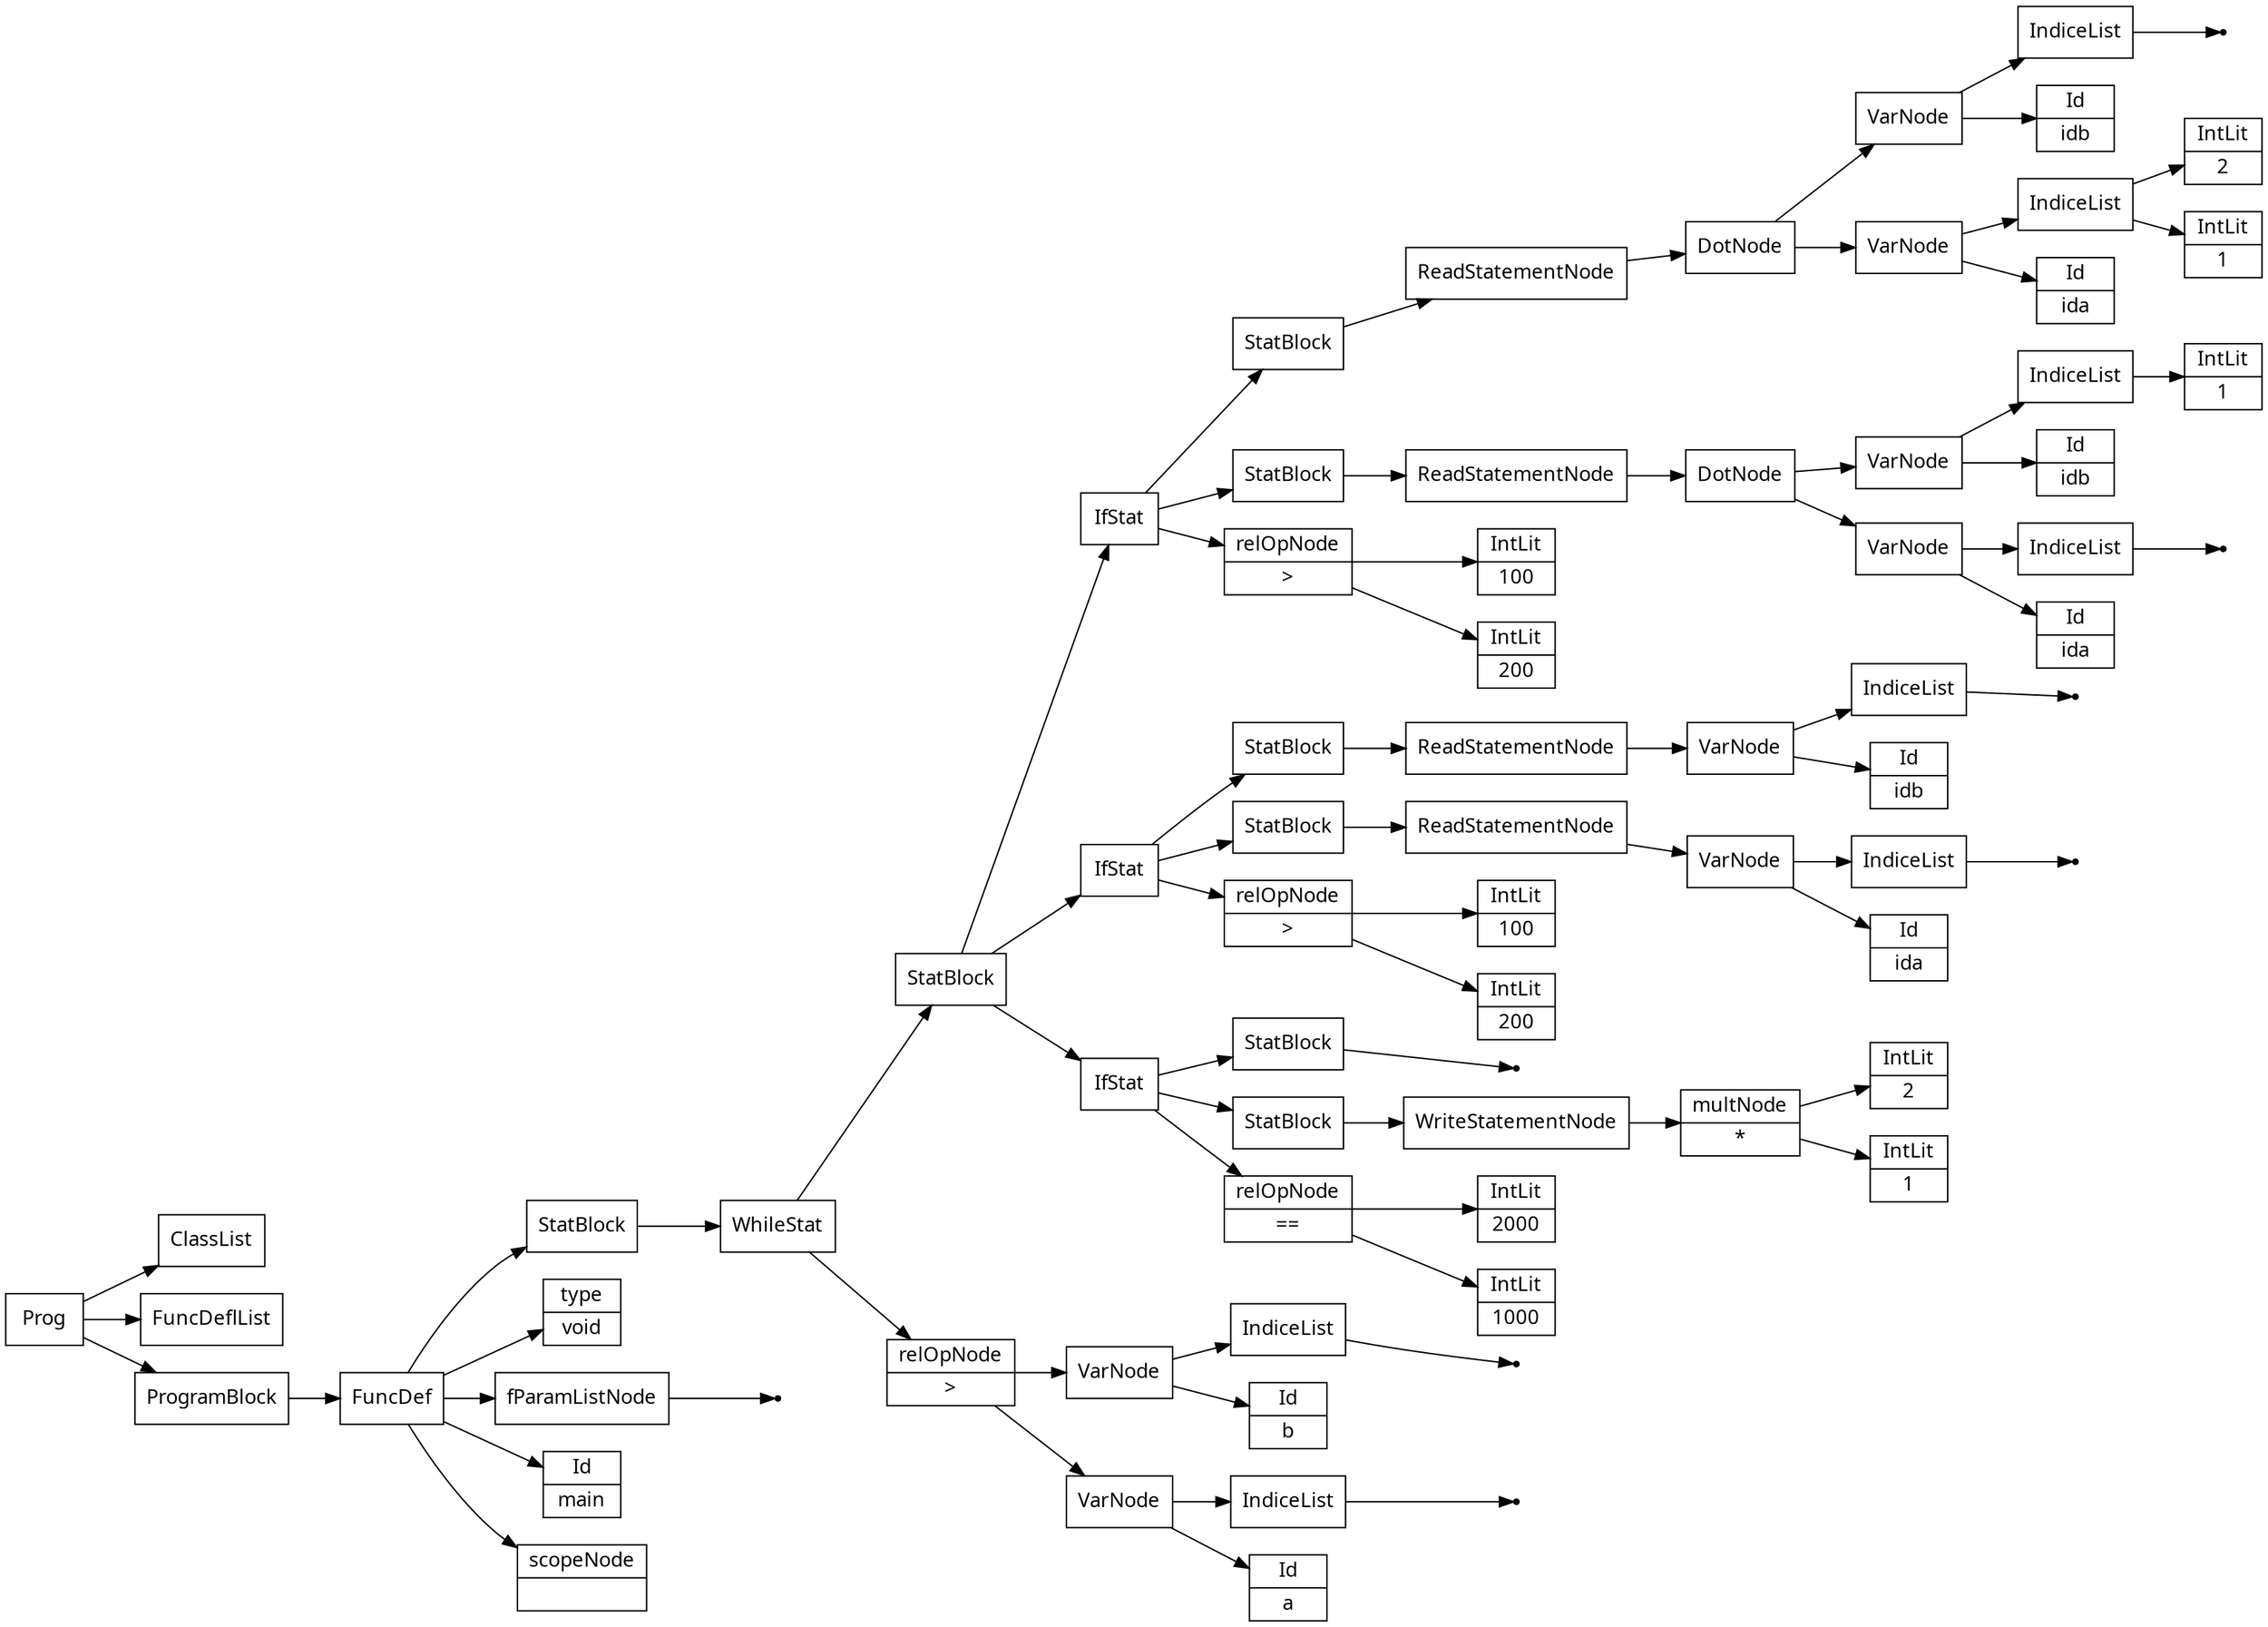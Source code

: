 digraph AST {
node [shape=record];
 node [fontname=Sans];charset="UTF-8" splines=true splines=spline rankdir =LR ordering="out"
1[label="scopeNode| "];
none3[shape="point"];
4[label="fParamListNode"];
4->none3;
5[label="type|void"];
7[label="Id|a"];
none9[shape="point"];
10[label="IndiceList"];
10->none9;
11[label="VarNode"];
11->10;
11->7;
12[label="relOpNode|\>"];
13[label="Id|b"];
none15[shape="point"];
16[label="IndiceList"];
16->none15;
17[label="VarNode"];
17->16;
17->13;
12->17;
12->11;
19[label="IntLit|1000"];
20[label="relOpNode|\=="];
21[label="IntLit|2000"];
20->21;
20->19;
23[label="IntLit|1"];
24[label="multNode|*"];
25[label="IntLit|2"];
24->25;
24->23;
26[label="WriteStatementNode"];
26->24;
27[label="StatBlock"];
27->26;
none29[shape="point"];
30[label="StatBlock"];
30->none29;
31[label="IfStat"];
31->30;
31->27;
31->20;
32[label="IntLit|200"];
33[label="relOpNode|\>"];
34[label="IntLit|100"];
33->34;
33->32;
36[label="ReadStatementNode"];
37[label="Id|ida"];
none39[shape="point"];
40[label="IndiceList"];
40->none39;
41[label="VarNode"];
41->40;
41->37;
36->41;
42[label="StatBlock"];
42->36;
44[label="ReadStatementNode"];
45[label="Id|idb"];
none47[shape="point"];
48[label="IndiceList"];
48->none47;
49[label="VarNode"];
49->48;
49->45;
44->49;
50[label="StatBlock"];
50->44;
51[label="IfStat"];
51->50;
51->42;
51->33;
52[label="IntLit|200"];
53[label="relOpNode|\>"];
54[label="IntLit|100"];
53->54;
53->52;
56[label="ReadStatementNode"];
57[label="Id|ida"];
none59[shape="point"];
60[label="IndiceList"];
60->none59;
61[label="VarNode"];
61->60;
61->57;
62[label="Id|idb"];
64[label="IntLit|1"];
65[label="IndiceList"];
65->64;
66[label="VarNode"];
66->65;
66->62;
67[label="DotNode"];
67->66;
67->61;
56->67;
68[label="StatBlock"];
68->56;
70[label="ReadStatementNode"];
71[label="Id|ida"];
73[label="IntLit|1"];
74[label="IntLit|2"];
75[label="IndiceList"];
75->74;
75->73;
76[label="VarNode"];
76->75;
76->71;
77[label="Id|idb"];
none79[shape="point"];
80[label="IndiceList"];
80->none79;
81[label="VarNode"];
81->80;
81->77;
82[label="DotNode"];
82->81;
82->76;
70->82;
83[label="StatBlock"];
83->70;
84[label="IfStat"];
84->83;
84->68;
84->53;
85[label="StatBlock"];
85->84;
85->51;
85->31;
86[label="WhileStat"];
86->85;
86->12;
87[label="StatBlock"];
87->86;
88[label="FuncDef"];
0[label="Id|main"];
88->87;
88->5;
88->4;
88->0;
88->1;
89[label="ClassList"];
90[label="FuncDeflList"];
91[label="Prog"];
92[label="ProgramBlock"];
92->88;
91->89;
91->90;
91->92;
}